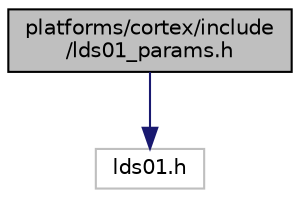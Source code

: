 digraph "platforms/cortex/include/lds01_params.h"
{
 // LATEX_PDF_SIZE
  bgcolor="transparent";
  edge [fontname="Helvetica",fontsize="10",labelfontname="Helvetica",labelfontsize="10"];
  node [fontname="Helvetica",fontsize="10",shape=record];
  Node1 [label="platforms/cortex/include\l/lds01_params.h",height=0.2,width=0.4,color="black", fillcolor="grey75", style="filled", fontcolor="black",tooltip="LDS01 parameters for current application."];
  Node1 -> Node2 [color="midnightblue",fontsize="10",style="solid",fontname="Helvetica"];
  Node2 [label="lds01.h",height=0.2,width=0.4,color="grey75",tooltip=" "];
}
